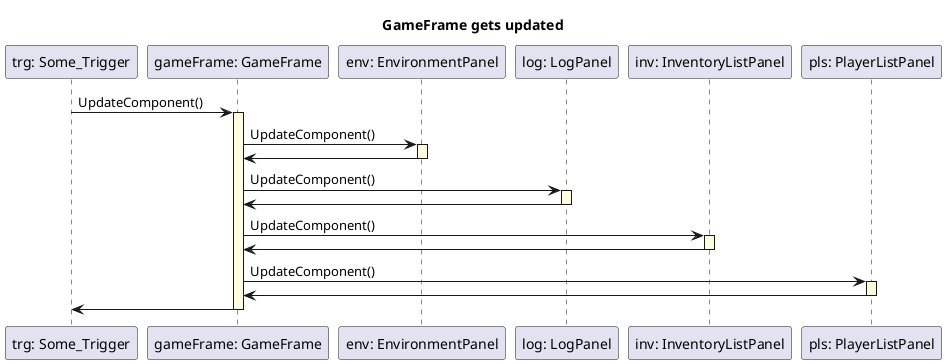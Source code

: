 @startuml seq

skinparam SequenceLifeLineBackgroundColor LightYellow

title "GameFrame gets updated"

participant "trg: Some_Trigger" as trg
participant "gameFrame: GameFrame" as gameFrame
participant "env: EnvironmentPanel" as env
participant "log: LogPanel" as log
participant "inv: InventoryListPanel" as inv
participant "pls: PlayerListPanel" as pls

trg -> gameFrame ++: UpdateComponent()

gameFrame -> env ++: UpdateComponent()
env -> gameFrame --

gameFrame -> log ++: UpdateComponent()
log -> gameFrame --

gameFrame -> inv ++: UpdateComponent()
inv -> gameFrame --

gameFrame -> pls ++: UpdateComponent()
pls -> gameFrame --

gameFrame -> trg --

@enduml